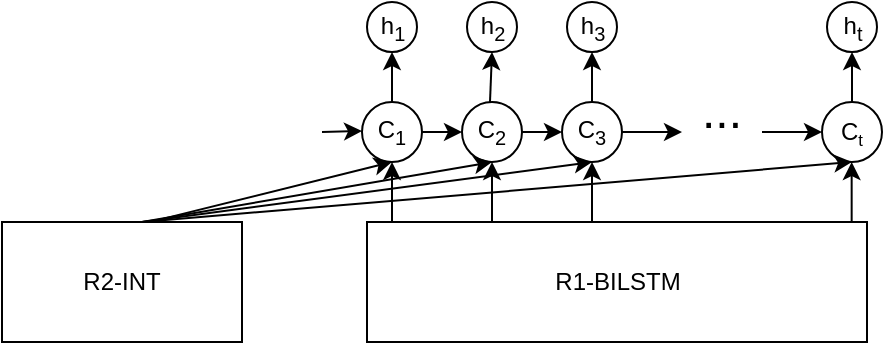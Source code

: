 <mxfile version="13.6.9" type="github">
  <diagram id="DdoQsM5gWPnd4OZK94Kb" name="Page-1">
    <mxGraphModel dx="648" dy="382" grid="1" gridSize="10" guides="1" tooltips="1" connect="1" arrows="1" fold="1" page="1" pageScale="1" pageWidth="827" pageHeight="1169" math="0" shadow="0">
      <root>
        <mxCell id="0" />
        <mxCell id="1" parent="0" />
        <mxCell id="znBHzXkmCNQ7pyG8SXvY-15" value="R1-BILSTM" style="rounded=0;whiteSpace=wrap;html=1;" vertex="1" parent="1">
          <mxGeometry x="352.5" y="710" width="250" height="60" as="geometry" />
        </mxCell>
        <mxCell id="znBHzXkmCNQ7pyG8SXvY-17" value="&lt;font&gt;C&lt;sub&gt;1&lt;/sub&gt;&lt;/font&gt;" style="ellipse;whiteSpace=wrap;html=1;aspect=fixed;" vertex="1" parent="1">
          <mxGeometry x="350" y="650" width="30" height="30" as="geometry" />
        </mxCell>
        <mxCell id="znBHzXkmCNQ7pyG8SXvY-19" value="&lt;span&gt;C&lt;/span&gt;&lt;sub&gt;3&lt;/sub&gt;" style="ellipse;whiteSpace=wrap;html=1;aspect=fixed;" vertex="1" parent="1">
          <mxGeometry x="450" y="650" width="30" height="30" as="geometry" />
        </mxCell>
        <mxCell id="znBHzXkmCNQ7pyG8SXvY-20" value="C&lt;span style=&quot;font-size: 10px&quot;&gt;&lt;sub&gt;t&lt;/sub&gt;&lt;/span&gt;" style="ellipse;whiteSpace=wrap;html=1;aspect=fixed;" vertex="1" parent="1">
          <mxGeometry x="580" y="650" width="30" height="30" as="geometry" />
        </mxCell>
        <mxCell id="znBHzXkmCNQ7pyG8SXvY-23" value="&lt;span&gt;C&lt;/span&gt;&lt;sub&gt;2&lt;/sub&gt;" style="ellipse;whiteSpace=wrap;html=1;aspect=fixed;" vertex="1" parent="1">
          <mxGeometry x="400" y="650" width="30" height="30" as="geometry" />
        </mxCell>
        <mxCell id="znBHzXkmCNQ7pyG8SXvY-25" value="" style="endArrow=classic;html=1;" edge="1" parent="1">
          <mxGeometry width="50" height="50" relative="1" as="geometry">
            <mxPoint x="330" y="665" as="sourcePoint" />
            <mxPoint x="350" y="664.5" as="targetPoint" />
          </mxGeometry>
        </mxCell>
        <mxCell id="znBHzXkmCNQ7pyG8SXvY-26" value="" style="endArrow=classic;html=1;entryX=0;entryY=0.5;entryDx=0;entryDy=0;exitX=1;exitY=0.5;exitDx=0;exitDy=0;" edge="1" parent="1" source="znBHzXkmCNQ7pyG8SXvY-17" target="znBHzXkmCNQ7pyG8SXvY-23">
          <mxGeometry width="50" height="50" relative="1" as="geometry">
            <mxPoint x="330" y="674.5" as="sourcePoint" />
            <mxPoint x="360" y="674.5" as="targetPoint" />
          </mxGeometry>
        </mxCell>
        <mxCell id="znBHzXkmCNQ7pyG8SXvY-27" value="" style="endArrow=classic;html=1;entryX=0;entryY=0.5;entryDx=0;entryDy=0;" edge="1" parent="1" target="znBHzXkmCNQ7pyG8SXvY-19">
          <mxGeometry width="50" height="50" relative="1" as="geometry">
            <mxPoint x="430" y="665" as="sourcePoint" />
            <mxPoint x="444" y="666" as="targetPoint" />
          </mxGeometry>
        </mxCell>
        <mxCell id="znBHzXkmCNQ7pyG8SXvY-28" value="" style="endArrow=classic;html=1;entryX=0.5;entryY=1;entryDx=0;entryDy=0;" edge="1" parent="1" target="znBHzXkmCNQ7pyG8SXvY-17">
          <mxGeometry width="50" height="50" relative="1" as="geometry">
            <mxPoint x="365" y="710" as="sourcePoint" />
            <mxPoint x="440" y="520" as="targetPoint" />
          </mxGeometry>
        </mxCell>
        <mxCell id="znBHzXkmCNQ7pyG8SXvY-29" value="" style="endArrow=classic;html=1;entryX=0.5;entryY=1;entryDx=0;entryDy=0;exitX=0.25;exitY=0;exitDx=0;exitDy=0;" edge="1" parent="1" source="znBHzXkmCNQ7pyG8SXvY-15" target="znBHzXkmCNQ7pyG8SXvY-23">
          <mxGeometry width="50" height="50" relative="1" as="geometry">
            <mxPoint x="375" y="720" as="sourcePoint" />
            <mxPoint x="375" y="680" as="targetPoint" />
          </mxGeometry>
        </mxCell>
        <mxCell id="znBHzXkmCNQ7pyG8SXvY-30" value="" style="endArrow=classic;html=1;entryX=0.5;entryY=1;entryDx=0;entryDy=0;" edge="1" parent="1" target="znBHzXkmCNQ7pyG8SXvY-19">
          <mxGeometry width="50" height="50" relative="1" as="geometry">
            <mxPoint x="465" y="710" as="sourcePoint" />
            <mxPoint x="425" y="680" as="targetPoint" />
          </mxGeometry>
        </mxCell>
        <mxCell id="znBHzXkmCNQ7pyG8SXvY-32" value="&lt;font style=&quot;font-size: 24px&quot;&gt;...&lt;/font&gt;" style="text;html=1;strokeColor=none;fillColor=none;align=center;verticalAlign=middle;whiteSpace=wrap;rounded=0;" vertex="1" parent="1">
          <mxGeometry x="510" y="645" width="40" height="20" as="geometry" />
        </mxCell>
        <mxCell id="znBHzXkmCNQ7pyG8SXvY-34" value="" style="edgeStyle=none;rounded=0;orthogonalLoop=1;jettySize=auto;html=1;" edge="1" parent="1">
          <mxGeometry relative="1" as="geometry">
            <mxPoint x="550" y="665" as="sourcePoint" />
            <mxPoint x="580" y="665.048" as="targetPoint" />
          </mxGeometry>
        </mxCell>
        <mxCell id="znBHzXkmCNQ7pyG8SXvY-33" value="" style="edgeStyle=none;rounded=0;orthogonalLoop=1;jettySize=auto;html=1;entryX=0;entryY=1;entryDx=0;entryDy=0;" edge="1" parent="1" source="znBHzXkmCNQ7pyG8SXvY-19" target="znBHzXkmCNQ7pyG8SXvY-32">
          <mxGeometry relative="1" as="geometry" />
        </mxCell>
        <mxCell id="znBHzXkmCNQ7pyG8SXvY-37" value="" style="endArrow=classic;html=1;entryX=0.5;entryY=1;entryDx=0;entryDy=0;" edge="1" parent="1">
          <mxGeometry width="50" height="50" relative="1" as="geometry">
            <mxPoint x="594.83" y="710" as="sourcePoint" />
            <mxPoint x="594.83" y="680" as="targetPoint" />
          </mxGeometry>
        </mxCell>
        <mxCell id="znBHzXkmCNQ7pyG8SXvY-40" value="" style="endArrow=classic;html=1;exitX=0.527;exitY=0.011;exitDx=0;exitDy=0;exitPerimeter=0;" edge="1" parent="1">
          <mxGeometry width="50" height="50" relative="1" as="geometry">
            <mxPoint x="242.16" y="710.44" as="sourcePoint" />
            <mxPoint x="365" y="680" as="targetPoint" />
          </mxGeometry>
        </mxCell>
        <mxCell id="znBHzXkmCNQ7pyG8SXvY-41" value="" style="endArrow=classic;html=1;entryX=0.5;entryY=1;entryDx=0;entryDy=0;exitX=0.5;exitY=0;exitDx=0;exitDy=0;" edge="1" parent="1" target="znBHzXkmCNQ7pyG8SXvY-23">
          <mxGeometry width="50" height="50" relative="1" as="geometry">
            <mxPoint x="240" y="710" as="sourcePoint" />
            <mxPoint x="380.01" y="660" as="targetPoint" />
          </mxGeometry>
        </mxCell>
        <mxCell id="znBHzXkmCNQ7pyG8SXvY-42" value="" style="endArrow=classic;html=1;exitX=0.5;exitY=0;exitDx=0;exitDy=0;entryX=0.5;entryY=1;entryDx=0;entryDy=0;" edge="1" parent="1" target="znBHzXkmCNQ7pyG8SXvY-19">
          <mxGeometry width="50" height="50" relative="1" as="geometry">
            <mxPoint x="240" y="710" as="sourcePoint" />
            <mxPoint x="460" y="649" as="targetPoint" />
          </mxGeometry>
        </mxCell>
        <mxCell id="znBHzXkmCNQ7pyG8SXvY-43" value="" style="endArrow=classic;html=1;exitX=0.5;exitY=0;exitDx=0;exitDy=0;" edge="1" parent="1">
          <mxGeometry width="50" height="50" relative="1" as="geometry">
            <mxPoint x="240" y="710" as="sourcePoint" />
            <mxPoint x="595" y="680" as="targetPoint" />
          </mxGeometry>
        </mxCell>
        <mxCell id="znBHzXkmCNQ7pyG8SXvY-44" value="" style="edgeStyle=none;rounded=0;orthogonalLoop=1;jettySize=auto;html=1;exitX=0.5;exitY=0;exitDx=0;exitDy=0;entryX=0.5;entryY=1;entryDx=0;entryDy=0;" edge="1" parent="1" source="znBHzXkmCNQ7pyG8SXvY-20" target="znBHzXkmCNQ7pyG8SXvY-49">
          <mxGeometry relative="1" as="geometry">
            <mxPoint x="610" y="664.52" as="sourcePoint" />
            <mxPoint x="640" y="664.568" as="targetPoint" />
          </mxGeometry>
        </mxCell>
        <mxCell id="znBHzXkmCNQ7pyG8SXvY-47" value="&lt;font&gt;h&lt;sub&gt;1&lt;/sub&gt;&lt;/font&gt;" style="ellipse;whiteSpace=wrap;html=1;aspect=fixed;" vertex="1" parent="1">
          <mxGeometry x="352.5" y="600" width="25" height="25" as="geometry" />
        </mxCell>
        <mxCell id="znBHzXkmCNQ7pyG8SXvY-49" value="&lt;font&gt;h&lt;sub&gt;t&lt;/sub&gt;&lt;/font&gt;" style="ellipse;whiteSpace=wrap;html=1;aspect=fixed;" vertex="1" parent="1">
          <mxGeometry x="582.5" y="600" width="25" height="25" as="geometry" />
        </mxCell>
        <mxCell id="znBHzXkmCNQ7pyG8SXvY-51" value="" style="endArrow=classic;html=1;exitX=0.5;exitY=0;exitDx=0;exitDy=0;entryX=0.5;entryY=1;entryDx=0;entryDy=0;" edge="1" parent="1" source="znBHzXkmCNQ7pyG8SXvY-17" target="znBHzXkmCNQ7pyG8SXvY-47">
          <mxGeometry width="50" height="50" relative="1" as="geometry">
            <mxPoint x="220" y="640" as="sourcePoint" />
            <mxPoint x="270" y="590" as="targetPoint" />
          </mxGeometry>
        </mxCell>
        <mxCell id="znBHzXkmCNQ7pyG8SXvY-52" value="&lt;font&gt;h&lt;sub&gt;2&lt;/sub&gt;&lt;/font&gt;" style="ellipse;whiteSpace=wrap;html=1;aspect=fixed;" vertex="1" parent="1">
          <mxGeometry x="402.5" y="600" width="25" height="25" as="geometry" />
        </mxCell>
        <mxCell id="znBHzXkmCNQ7pyG8SXvY-53" value="" style="endArrow=classic;html=1;exitX=0.5;exitY=0;exitDx=0;exitDy=0;entryX=0.5;entryY=1;entryDx=0;entryDy=0;" edge="1" parent="1" target="znBHzXkmCNQ7pyG8SXvY-52">
          <mxGeometry width="50" height="50" relative="1" as="geometry">
            <mxPoint x="414" y="650" as="sourcePoint" />
            <mxPoint x="319" y="590" as="targetPoint" />
          </mxGeometry>
        </mxCell>
        <mxCell id="znBHzXkmCNQ7pyG8SXvY-54" value="&lt;font&gt;h&lt;sub&gt;3&lt;/sub&gt;&lt;/font&gt;" style="ellipse;whiteSpace=wrap;html=1;aspect=fixed;" vertex="1" parent="1">
          <mxGeometry x="452.5" y="600" width="25" height="25" as="geometry" />
        </mxCell>
        <mxCell id="znBHzXkmCNQ7pyG8SXvY-55" value="" style="endArrow=classic;html=1;exitX=0.5;exitY=0;exitDx=0;exitDy=0;entryX=0.5;entryY=1;entryDx=0;entryDy=0;" edge="1" parent="1" target="znBHzXkmCNQ7pyG8SXvY-54">
          <mxGeometry width="50" height="50" relative="1" as="geometry">
            <mxPoint x="465" y="650" as="sourcePoint" />
            <mxPoint x="370" y="590" as="targetPoint" />
          </mxGeometry>
        </mxCell>
        <mxCell id="znBHzXkmCNQ7pyG8SXvY-56" value="R2-INT" style="rounded=0;whiteSpace=wrap;html=1;" vertex="1" parent="1">
          <mxGeometry x="170" y="710" width="120" height="60" as="geometry" />
        </mxCell>
      </root>
    </mxGraphModel>
  </diagram>
</mxfile>
